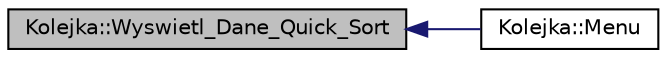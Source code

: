digraph G
{
  edge [fontname="Helvetica",fontsize="10",labelfontname="Helvetica",labelfontsize="10"];
  node [fontname="Helvetica",fontsize="10",shape=record];
  rankdir="LR";
  Node1 [label="Kolejka::Wyswietl_Dane_Quick_Sort",height=0.2,width=0.4,color="black", fillcolor="grey75", style="filled" fontcolor="black"];
  Node1 -> Node2 [dir="back",color="midnightblue",fontsize="10",style="solid"];
  Node2 [label="Kolejka::Menu",height=0.2,width=0.4,color="black", fillcolor="white", style="filled",URL="$class_kolejka.html#adf3fa87d0693b7f11835e8a67d2efcc1",tooltip="Funkcja wyswietlajca menu klasy Kolejka."];
}
